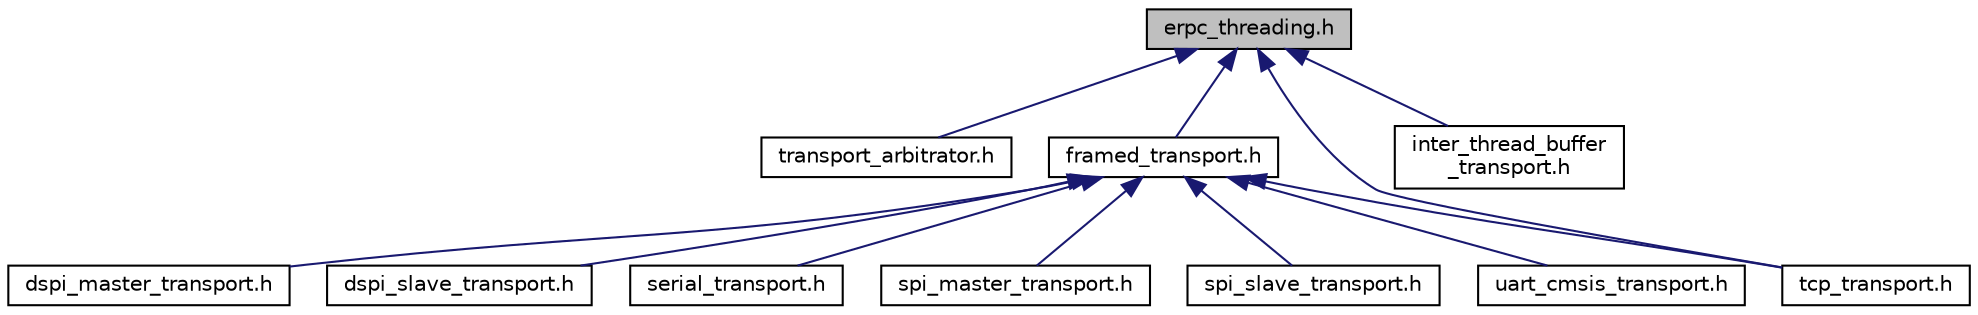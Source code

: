 digraph "erpc_threading.h"
{
  edge [fontname="Helvetica",fontsize="10",labelfontname="Helvetica",labelfontsize="10"];
  node [fontname="Helvetica",fontsize="10",shape=record];
  Node1 [label="erpc_threading.h",height=0.2,width=0.4,color="black", fillcolor="grey75", style="filled", fontcolor="black"];
  Node1 -> Node2 [dir="back",color="midnightblue",fontsize="10",style="solid",fontname="Helvetica"];
  Node2 [label="transport_arbitrator.h",height=0.2,width=0.4,color="black", fillcolor="white", style="filled",URL="$transport__arbitrator_8h.html"];
  Node1 -> Node3 [dir="back",color="midnightblue",fontsize="10",style="solid",fontname="Helvetica"];
  Node3 [label="framed_transport.h",height=0.2,width=0.4,color="black", fillcolor="white", style="filled",URL="$framed__transport_8h.html"];
  Node3 -> Node4 [dir="back",color="midnightblue",fontsize="10",style="solid",fontname="Helvetica"];
  Node4 [label="dspi_master_transport.h",height=0.2,width=0.4,color="black", fillcolor="white", style="filled",URL="$dspi__master__transport_8h.html"];
  Node3 -> Node5 [dir="back",color="midnightblue",fontsize="10",style="solid",fontname="Helvetica"];
  Node5 [label="dspi_slave_transport.h",height=0.2,width=0.4,color="black", fillcolor="white", style="filled",URL="$dspi__slave__transport_8h.html"];
  Node3 -> Node6 [dir="back",color="midnightblue",fontsize="10",style="solid",fontname="Helvetica"];
  Node6 [label="serial_transport.h",height=0.2,width=0.4,color="black", fillcolor="white", style="filled",URL="$serial__transport_8h.html"];
  Node3 -> Node7 [dir="back",color="midnightblue",fontsize="10",style="solid",fontname="Helvetica"];
  Node7 [label="spi_master_transport.h",height=0.2,width=0.4,color="black", fillcolor="white", style="filled",URL="$spi__master__transport_8h.html"];
  Node3 -> Node8 [dir="back",color="midnightblue",fontsize="10",style="solid",fontname="Helvetica"];
  Node8 [label="spi_slave_transport.h",height=0.2,width=0.4,color="black", fillcolor="white", style="filled",URL="$spi__slave__transport_8h.html"];
  Node3 -> Node9 [dir="back",color="midnightblue",fontsize="10",style="solid",fontname="Helvetica"];
  Node9 [label="tcp_transport.h",height=0.2,width=0.4,color="black", fillcolor="white", style="filled",URL="$tcp__transport_8h.html"];
  Node3 -> Node10 [dir="back",color="midnightblue",fontsize="10",style="solid",fontname="Helvetica"];
  Node10 [label="uart_cmsis_transport.h",height=0.2,width=0.4,color="black", fillcolor="white", style="filled",URL="$uart__cmsis__transport_8h.html"];
  Node1 -> Node11 [dir="back",color="midnightblue",fontsize="10",style="solid",fontname="Helvetica"];
  Node11 [label="inter_thread_buffer\l_transport.h",height=0.2,width=0.4,color="black", fillcolor="white", style="filled",URL="$inter__thread__buffer__transport_8h.html"];
  Node1 -> Node9 [dir="back",color="midnightblue",fontsize="10",style="solid",fontname="Helvetica"];
}
